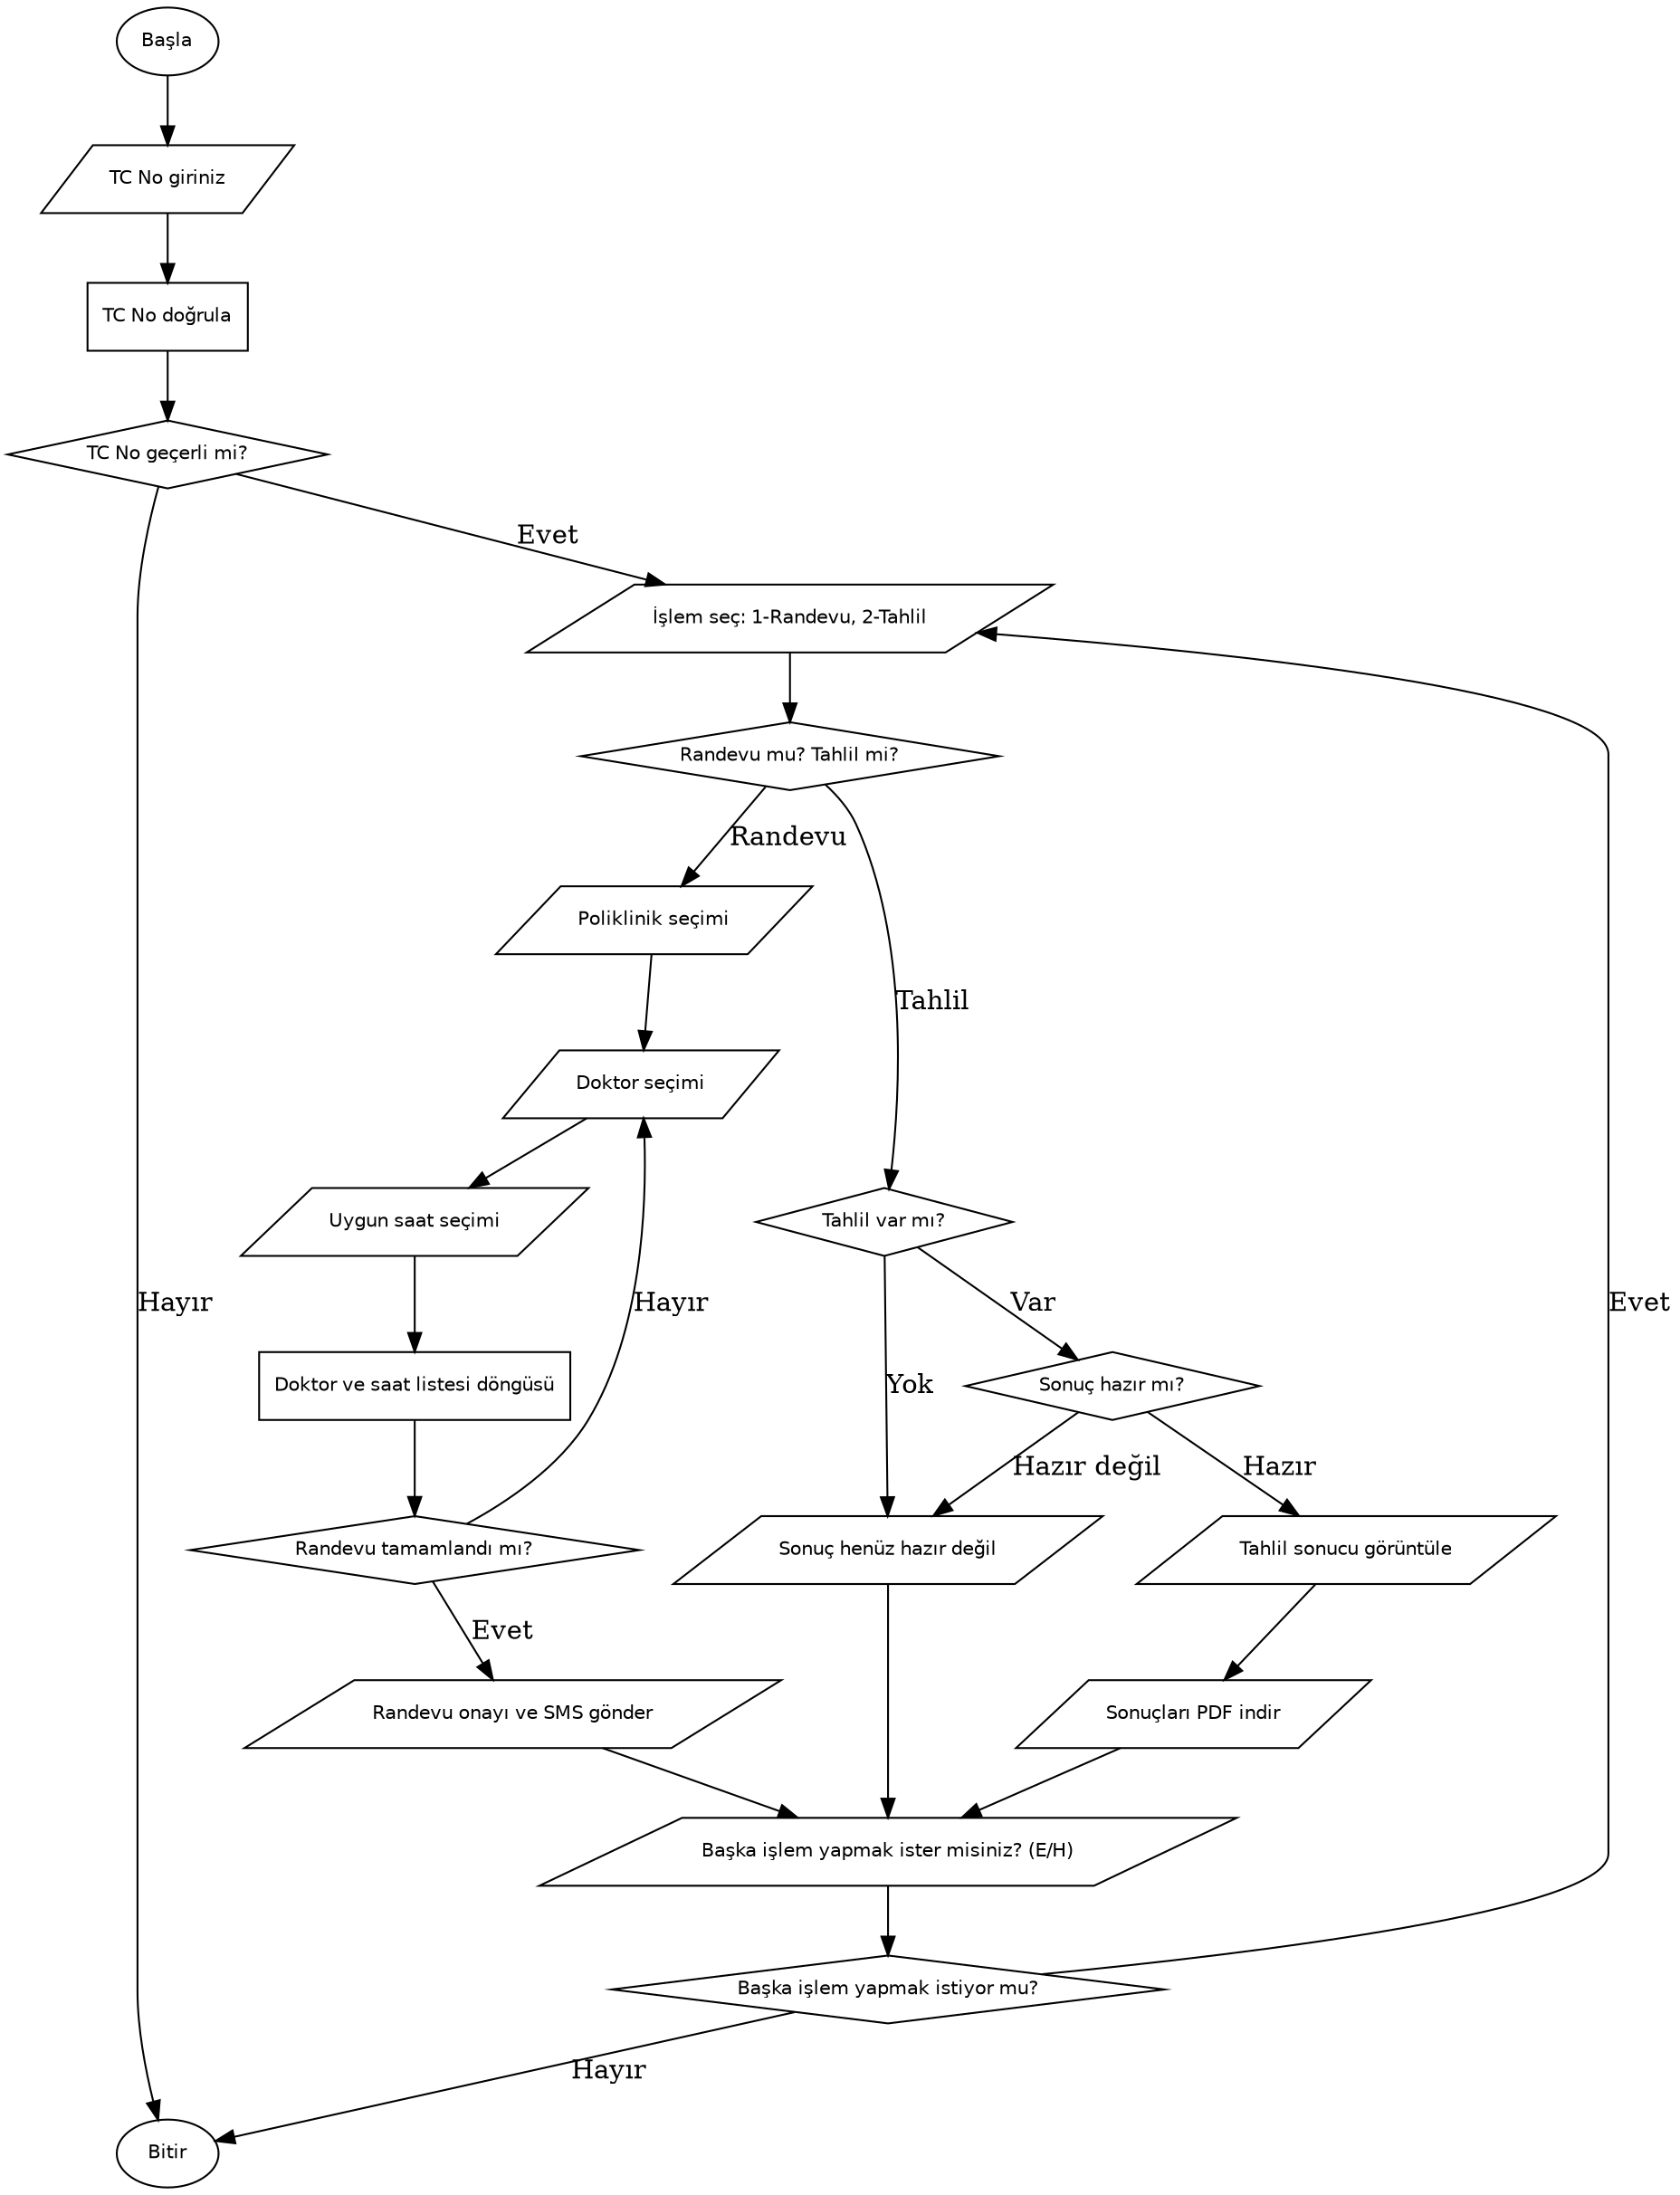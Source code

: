 digraph HastaneRandevuVeTahlil {
    rankdir=TB;
    node [fontname="Helvetica", fontsize=10, style=filled, fillcolor=white];

    // Başla / Bitir
    start [shape=ellipse, label="Başla"];
    end [shape=ellipse, label="Bitir"];

    // Girdi / Çıktı
    tc_input [shape=parallelogram, label="TC No giriniz"];
    select_operation [shape=parallelogram, label="İşlem seç: 1-Randevu, 2-Tahlil"];
    poliklinik_select [shape=parallelogram, label="Poliklinik seçimi"];
    doctor_select [shape=parallelogram, label="Doktor seçimi"];
    time_select [shape=parallelogram, label="Uygun saat seçimi"];
    confirm_appointment [shape=parallelogram, label="Randevu onayı ve SMS gönder"];
    show_result [shape=parallelogram, label="Tahlil sonucu görüntüle"];
    wait_result [shape=parallelogram, label="Sonuç henüz hazır değil"];
    download_pdf [shape=parallelogram, label="Sonuçları PDF indir"];
    another_action [shape=parallelogram, label="Başka işlem yapmak ister misiniz? (E/H)"];

    // İşlem kutuları
    validate_tc [shape=box, label="TC No doğrula"];
    loop_doctor_selection [shape=box, label="Doktor ve saat listesi döngüsü"];

    // Kararlar (diamond)
    tc_valid [shape=diamond, label="TC No geçerli mi?"];
    operation_choice [shape=diamond, label="Randevu mu? Tahlil mi?"];
    appointment_done [shape=diamond, label="Randevu tamamlandı mı?"];
    test_exists [shape=diamond, label="Tahlil var mı?"];
    result_ready [shape=diamond, label="Sonuç hazır mı?"];
    another_action_decision [shape=diamond, label="Başka işlem yapmak istiyor mu?"];

    // Akış bağlantıları
    start -> tc_input -> validate_tc -> tc_valid;
    tc_valid -> end [label="Hayır"];
    tc_valid -> select_operation [label="Evet"];

    select_operation -> operation_choice;
    operation_choice -> poliklinik_select [label="Randevu"];
    operation_choice -> test_exists [label="Tahlil"];

    // Randevu akışı
    poliklinik_select -> doctor_select -> time_select -> loop_doctor_selection;
    loop_doctor_selection -> appointment_done;
    appointment_done -> confirm_appointment [label="Evet"];
    appointment_done -> doctor_select [label="Hayır"];
    confirm_appointment -> another_action;

    // Tahlil akışı
    test_exists -> result_ready [label="Var"];
    test_exists -> wait_result [label="Yok"];
    wait_result -> another_action;
    result_ready -> show_result [label="Hazır"];
    result_ready -> wait_result [label="Hazır değil"];
    show_result -> download_pdf;
    download_pdf -> another_action;

    // Döngü kontrolü
    another_action -> another_action_decision;
    another_action_decision -> select_operation [label="Evet"];
    another_action_decision -> end [label="Hayır"];
}
